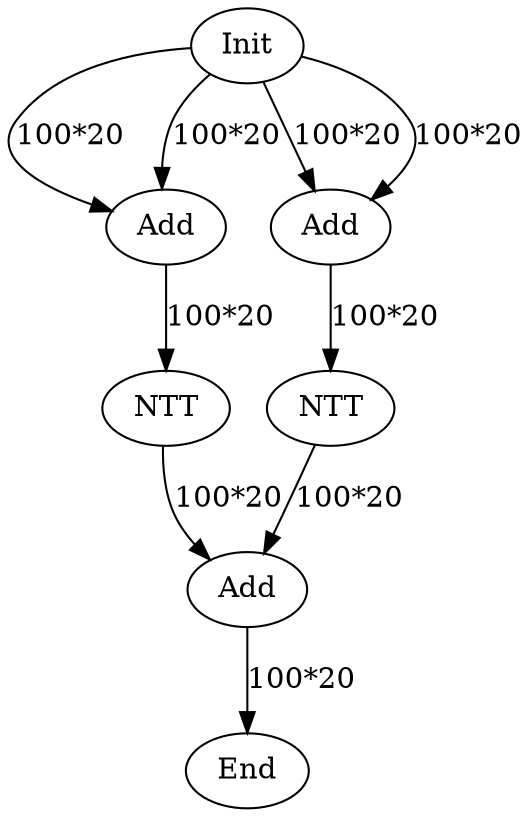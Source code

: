 digraph G {
Init[label="Init"];
HAdd0[label="Add"];
HAdd1[label="Add"];
HAdd2[label="Add"];
NTT0[label="NTT"];
NTT1[label="NTT"];
End[label="End"];
Init->HAdd0[label="100*20"];
Init->HAdd0[label="100*20"];
Init->HAdd1[label="100*20"];
Init->HAdd1[label="100*20"];
HAdd0->NTT0[label="100*20"];
HAdd1->NTT1[label="100*20"];
NTT0->HAdd2[label="100*20"];
NTT1->HAdd2[label="100*20"];
HAdd2->End[label="100*20"];
}
